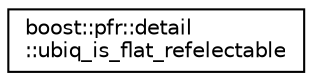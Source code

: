 digraph "Graphical Class Hierarchy"
{
  edge [fontname="Helvetica",fontsize="10",labelfontname="Helvetica",labelfontsize="10"];
  node [fontname="Helvetica",fontsize="10",shape=record];
  rankdir="LR";
  Node0 [label="boost::pfr::detail\l::ubiq_is_flat_refelectable",height=0.2,width=0.4,color="black", fillcolor="white", style="filled",URL="$structboost_1_1pfr_1_1detail_1_1ubiq__is__flat__refelectable.html"];
}
